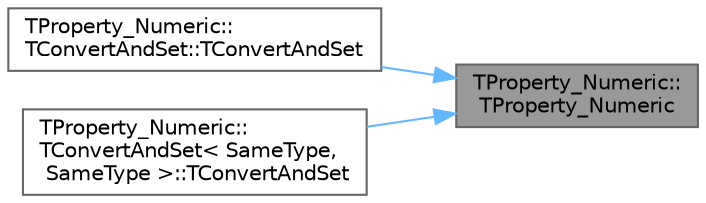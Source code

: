 digraph "TProperty_Numeric::TProperty_Numeric"
{
 // INTERACTIVE_SVG=YES
 // LATEX_PDF_SIZE
  bgcolor="transparent";
  edge [fontname=Helvetica,fontsize=10,labelfontname=Helvetica,labelfontsize=10];
  node [fontname=Helvetica,fontsize=10,shape=box,height=0.2,width=0.4];
  rankdir="RL";
  Node1 [id="Node000001",label="TProperty_Numeric::\lTProperty_Numeric",height=0.2,width=0.4,color="gray40", fillcolor="grey60", style="filled", fontcolor="black",tooltip=" "];
  Node1 -> Node2 [id="edge1_Node000001_Node000002",dir="back",color="steelblue1",style="solid",tooltip=" "];
  Node2 [id="Node000002",label="TProperty_Numeric::\lTConvertAndSet::TConvertAndSet",height=0.2,width=0.4,color="grey40", fillcolor="white", style="filled",URL="$de/de1/structTProperty__Numeric_1_1TConvertAndSet.html#a5427f472f7285e82075dae63500c391b",tooltip=" "];
  Node1 -> Node3 [id="edge2_Node000001_Node000003",dir="back",color="steelblue1",style="solid",tooltip=" "];
  Node3 [id="Node000003",label="TProperty_Numeric::\lTConvertAndSet\< SameType,\l SameType \>::TConvertAndSet",height=0.2,width=0.4,color="grey40", fillcolor="white", style="filled",URL="$db/db3/structTProperty__Numeric_1_1TConvertAndSet_3_01SameType_00_01SameType_01_4.html#a4c7315158ea3cc30b517dd638056b90f",tooltip=" "];
}
